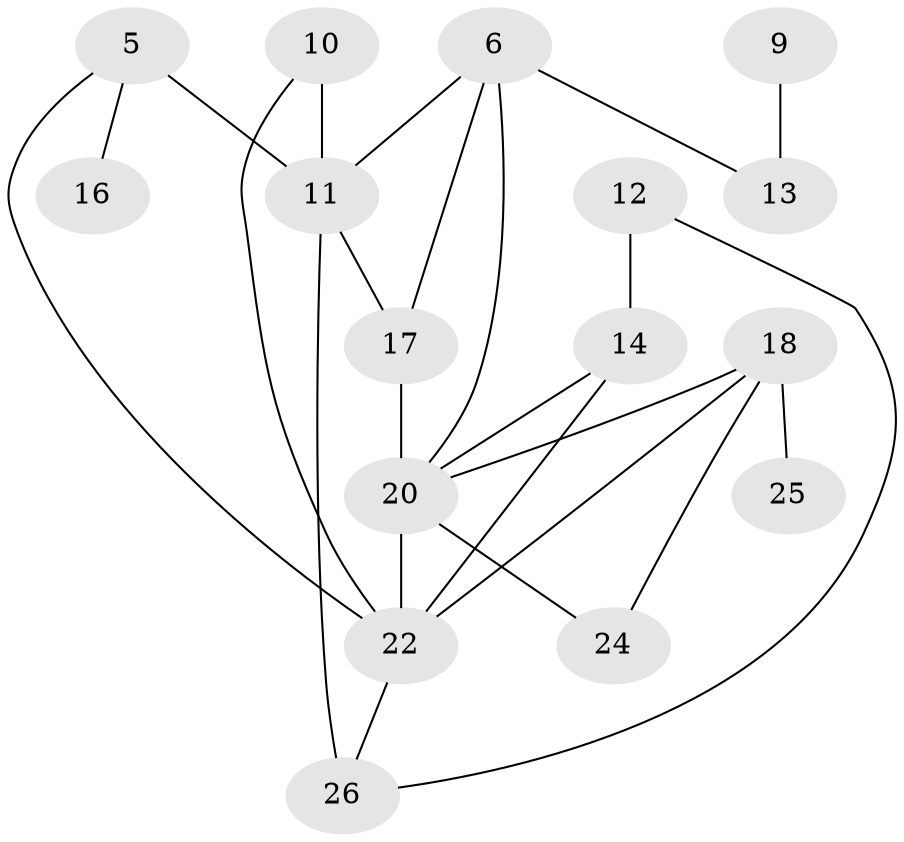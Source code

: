 // original degree distribution, {2: 0.24175824175824176, 4: 0.08791208791208792, 1: 0.31868131868131866, 3: 0.1978021978021978, 5: 0.054945054945054944, 0: 0.07692307692307693, 6: 0.02197802197802198}
// Generated by graph-tools (version 1.1) at 2025/35/03/04/25 23:35:52]
// undirected, 16 vertices, 24 edges
graph export_dot {
  node [color=gray90,style=filled];
  5;
  6;
  9;
  10;
  11;
  12;
  13;
  14;
  16;
  17;
  18;
  20;
  22;
  24;
  25;
  26;
  5 -- 11 [weight=2.0];
  5 -- 16 [weight=1.0];
  5 -- 22 [weight=1.0];
  6 -- 11 [weight=1.0];
  6 -- 13 [weight=1.0];
  6 -- 17 [weight=1.0];
  6 -- 20 [weight=1.0];
  9 -- 13 [weight=1.0];
  10 -- 11 [weight=2.0];
  10 -- 22 [weight=1.0];
  11 -- 17 [weight=1.0];
  11 -- 26 [weight=2.0];
  12 -- 14 [weight=1.0];
  12 -- 26 [weight=1.0];
  14 -- 20 [weight=1.0];
  14 -- 22 [weight=2.0];
  17 -- 20 [weight=3.0];
  18 -- 20 [weight=1.0];
  18 -- 22 [weight=1.0];
  18 -- 24 [weight=1.0];
  18 -- 25 [weight=1.0];
  20 -- 22 [weight=2.0];
  20 -- 24 [weight=1.0];
  22 -- 26 [weight=1.0];
}
